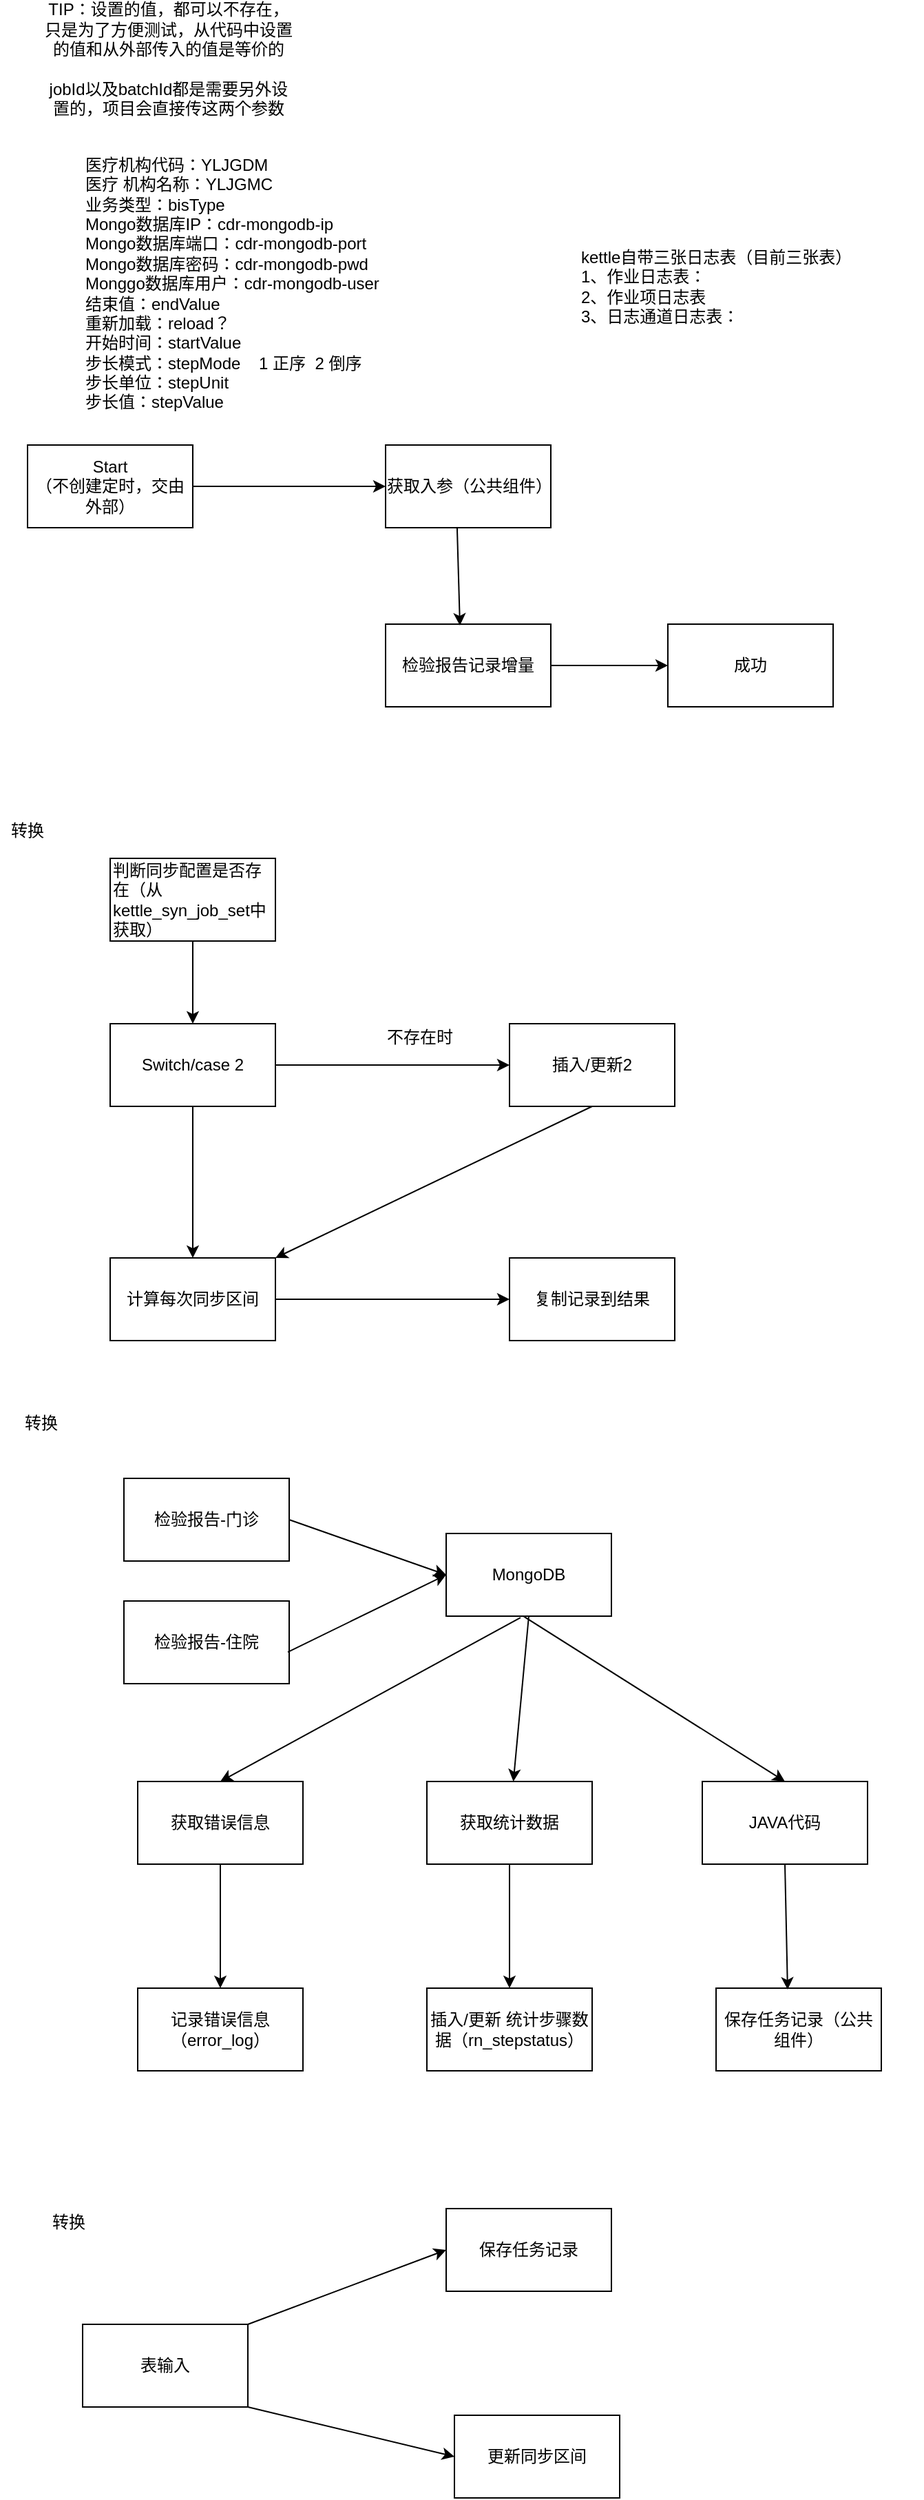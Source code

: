 <mxfile version="14.4.3" type="github">
  <diagram id="hsp45zCafMfucEhCnzqF" name="第 1 页">
    <mxGraphModel dx="1422" dy="772" grid="1" gridSize="10" guides="1" tooltips="1" connect="1" arrows="1" fold="1" page="1" pageScale="1" pageWidth="827" pageHeight="1169" math="0" shadow="0">
      <root>
        <mxCell id="0" />
        <mxCell id="1" parent="0" />
        <mxCell id="e3TSedbUCMiVldoPXaUA-3" style="edgeStyle=orthogonalEdgeStyle;rounded=0;orthogonalLoop=1;jettySize=auto;html=1;" edge="1" parent="1" source="e3TSedbUCMiVldoPXaUA-1" target="e3TSedbUCMiVldoPXaUA-2">
          <mxGeometry relative="1" as="geometry" />
        </mxCell>
        <mxCell id="e3TSedbUCMiVldoPXaUA-1" value="Start&lt;br&gt;（不创建定时，交由外部）" style="rounded=0;whiteSpace=wrap;html=1;" vertex="1" parent="1">
          <mxGeometry x="50" y="330" width="120" height="60" as="geometry" />
        </mxCell>
        <mxCell id="e3TSedbUCMiVldoPXaUA-2" value="获取入参（公共组件）" style="rounded=0;whiteSpace=wrap;html=1;" vertex="1" parent="1">
          <mxGeometry x="310" y="330" width="120" height="60" as="geometry" />
        </mxCell>
        <mxCell id="e3TSedbUCMiVldoPXaUA-4" value="医疗机构代码：YLJGDM&lt;br&gt;医疗 机构名称：YLJGMC&lt;br&gt;业务类型：bisType&lt;br&gt;Mongo数据库IP：cdr-mongodb-ip&lt;br&gt;Mongo数据库端口：cdr-mongodb-port&lt;br&gt;Mongo数据库密码：cdr-mongodb-pwd&lt;br&gt;&lt;div&gt;&lt;span&gt;Monggo数据库用户：cdr-mongodb-user&lt;/span&gt;&lt;/div&gt;&lt;div&gt;结束值：endValue&lt;/div&gt;&lt;div&gt;重新加载：reload？&lt;/div&gt;&lt;div&gt;开始时间：startValue&lt;/div&gt;&lt;div&gt;步长模式：stepMode&amp;nbsp; &amp;nbsp; 1 正序&amp;nbsp; 2 倒序&lt;/div&gt;&lt;div&gt;步长单位：stepUnit&lt;/div&gt;&lt;div&gt;步长值：stepValue&lt;/div&gt;&lt;div&gt;&lt;br&gt;&lt;/div&gt;" style="text;html=1;strokeColor=none;fillColor=none;align=left;verticalAlign=middle;whiteSpace=wrap;rounded=0;" vertex="1" parent="1">
          <mxGeometry x="90" y="90" width="260" height="260" as="geometry" />
        </mxCell>
        <mxCell id="e3TSedbUCMiVldoPXaUA-5" value="kettle自带三张日志表（目前三张表）&lt;br&gt;&lt;div&gt;&lt;span&gt;1、作业日志表：&lt;/span&gt;&lt;/div&gt;&lt;div&gt;&lt;span&gt;2、作业项日志表&lt;/span&gt;&lt;/div&gt;&lt;div&gt;&lt;span&gt;3、日志通道日志表：&lt;/span&gt;&lt;/div&gt;" style="text;html=1;strokeColor=none;fillColor=none;align=left;verticalAlign=middle;whiteSpace=wrap;rounded=0;" vertex="1" parent="1">
          <mxGeometry x="450" y="120" width="250" height="190" as="geometry" />
        </mxCell>
        <mxCell id="e3TSedbUCMiVldoPXaUA-6" value="转换" style="text;html=1;strokeColor=none;fillColor=none;align=center;verticalAlign=middle;whiteSpace=wrap;rounded=0;" vertex="1" parent="1">
          <mxGeometry x="30" y="600" width="40" height="20" as="geometry" />
        </mxCell>
        <mxCell id="e3TSedbUCMiVldoPXaUA-9" style="edgeStyle=orthogonalEdgeStyle;rounded=0;orthogonalLoop=1;jettySize=auto;html=1;entryX=0.5;entryY=0;entryDx=0;entryDy=0;" edge="1" parent="1" source="e3TSedbUCMiVldoPXaUA-7" target="e3TSedbUCMiVldoPXaUA-8">
          <mxGeometry relative="1" as="geometry" />
        </mxCell>
        <mxCell id="e3TSedbUCMiVldoPXaUA-7" value="判断同步配置是否存在（从kettle_syn_job_set中获取）" style="rounded=0;whiteSpace=wrap;html=1;align=left;" vertex="1" parent="1">
          <mxGeometry x="110" y="630" width="120" height="60" as="geometry" />
        </mxCell>
        <mxCell id="e3TSedbUCMiVldoPXaUA-12" style="edgeStyle=orthogonalEdgeStyle;rounded=0;orthogonalLoop=1;jettySize=auto;html=1;entryX=0;entryY=0.5;entryDx=0;entryDy=0;" edge="1" parent="1" source="e3TSedbUCMiVldoPXaUA-8" target="e3TSedbUCMiVldoPXaUA-11">
          <mxGeometry relative="1" as="geometry" />
        </mxCell>
        <mxCell id="e3TSedbUCMiVldoPXaUA-15" style="edgeStyle=orthogonalEdgeStyle;rounded=0;orthogonalLoop=1;jettySize=auto;html=1;" edge="1" parent="1" source="e3TSedbUCMiVldoPXaUA-8" target="e3TSedbUCMiVldoPXaUA-14">
          <mxGeometry relative="1" as="geometry" />
        </mxCell>
        <mxCell id="e3TSedbUCMiVldoPXaUA-8" value="Switch/case 2" style="rounded=0;whiteSpace=wrap;html=1;align=center;" vertex="1" parent="1">
          <mxGeometry x="110" y="750" width="120" height="60" as="geometry" />
        </mxCell>
        <mxCell id="e3TSedbUCMiVldoPXaUA-11" value="插入/更新2" style="rounded=0;whiteSpace=wrap;html=1;align=center;" vertex="1" parent="1">
          <mxGeometry x="400" y="750" width="120" height="60" as="geometry" />
        </mxCell>
        <mxCell id="e3TSedbUCMiVldoPXaUA-13" value="不存在时" style="text;html=1;strokeColor=none;fillColor=none;align=center;verticalAlign=middle;whiteSpace=wrap;rounded=0;" vertex="1" parent="1">
          <mxGeometry x="300" y="750" width="70" height="20" as="geometry" />
        </mxCell>
        <mxCell id="e3TSedbUCMiVldoPXaUA-17" style="edgeStyle=orthogonalEdgeStyle;rounded=0;orthogonalLoop=1;jettySize=auto;html=1;entryX=0;entryY=0.5;entryDx=0;entryDy=0;" edge="1" parent="1" source="e3TSedbUCMiVldoPXaUA-14" target="e3TSedbUCMiVldoPXaUA-16">
          <mxGeometry relative="1" as="geometry" />
        </mxCell>
        <mxCell id="e3TSedbUCMiVldoPXaUA-14" value="计算每次同步区间" style="rounded=0;whiteSpace=wrap;html=1;align=center;" vertex="1" parent="1">
          <mxGeometry x="110" y="920" width="120" height="60" as="geometry" />
        </mxCell>
        <mxCell id="e3TSedbUCMiVldoPXaUA-16" value="复制记录到结果" style="rounded=0;whiteSpace=wrap;html=1;align=center;" vertex="1" parent="1">
          <mxGeometry x="400" y="920" width="120" height="60" as="geometry" />
        </mxCell>
        <mxCell id="e3TSedbUCMiVldoPXaUA-19" value="" style="endArrow=classic;html=1;entryX=1;entryY=0;entryDx=0;entryDy=0;exitX=0.5;exitY=1;exitDx=0;exitDy=0;" edge="1" parent="1" source="e3TSedbUCMiVldoPXaUA-11" target="e3TSedbUCMiVldoPXaUA-14">
          <mxGeometry width="50" height="50" relative="1" as="geometry">
            <mxPoint x="390" y="660" as="sourcePoint" />
            <mxPoint x="440" y="610" as="targetPoint" />
          </mxGeometry>
        </mxCell>
        <mxCell id="e3TSedbUCMiVldoPXaUA-23" style="edgeStyle=orthogonalEdgeStyle;rounded=0;orthogonalLoop=1;jettySize=auto;html=1;entryX=0;entryY=0.5;entryDx=0;entryDy=0;" edge="1" parent="1" source="e3TSedbUCMiVldoPXaUA-20" target="e3TSedbUCMiVldoPXaUA-22">
          <mxGeometry relative="1" as="geometry" />
        </mxCell>
        <mxCell id="e3TSedbUCMiVldoPXaUA-20" value="检验报告记录增量" style="rounded=0;whiteSpace=wrap;html=1;align=center;" vertex="1" parent="1">
          <mxGeometry x="310" y="460" width="120" height="60" as="geometry" />
        </mxCell>
        <mxCell id="e3TSedbUCMiVldoPXaUA-21" value="" style="endArrow=classic;html=1;exitX=0.433;exitY=1;exitDx=0;exitDy=0;exitPerimeter=0;entryX=0.45;entryY=0.017;entryDx=0;entryDy=0;entryPerimeter=0;" edge="1" parent="1" source="e3TSedbUCMiVldoPXaUA-2" target="e3TSedbUCMiVldoPXaUA-20">
          <mxGeometry width="50" height="50" relative="1" as="geometry">
            <mxPoint x="390" y="660" as="sourcePoint" />
            <mxPoint x="440" y="610" as="targetPoint" />
          </mxGeometry>
        </mxCell>
        <mxCell id="e3TSedbUCMiVldoPXaUA-22" value="成功" style="rounded=0;whiteSpace=wrap;html=1;align=center;" vertex="1" parent="1">
          <mxGeometry x="515" y="460" width="120" height="60" as="geometry" />
        </mxCell>
        <mxCell id="e3TSedbUCMiVldoPXaUA-24" value="转换" style="text;html=1;strokeColor=none;fillColor=none;align=center;verticalAlign=middle;whiteSpace=wrap;rounded=0;" vertex="1" parent="1">
          <mxGeometry x="40" y="1030" width="40" height="20" as="geometry" />
        </mxCell>
        <mxCell id="e3TSedbUCMiVldoPXaUA-25" value="检验报告-门诊" style="rounded=0;whiteSpace=wrap;html=1;align=center;" vertex="1" parent="1">
          <mxGeometry x="120" y="1080" width="120" height="60" as="geometry" />
        </mxCell>
        <mxCell id="e3TSedbUCMiVldoPXaUA-26" value="检验报告-住院" style="rounded=0;whiteSpace=wrap;html=1;align=center;" vertex="1" parent="1">
          <mxGeometry x="120" y="1169" width="120" height="60" as="geometry" />
        </mxCell>
        <mxCell id="e3TSedbUCMiVldoPXaUA-27" value="MongoDB" style="rounded=0;whiteSpace=wrap;html=1;align=center;" vertex="1" parent="1">
          <mxGeometry x="354" y="1120" width="120" height="60" as="geometry" />
        </mxCell>
        <mxCell id="e3TSedbUCMiVldoPXaUA-28" value="" style="endArrow=classic;html=1;exitX=1;exitY=0.5;exitDx=0;exitDy=0;entryX=0;entryY=0.5;entryDx=0;entryDy=0;" edge="1" parent="1" source="e3TSedbUCMiVldoPXaUA-25" target="e3TSedbUCMiVldoPXaUA-27">
          <mxGeometry width="50" height="50" relative="1" as="geometry">
            <mxPoint x="390" y="1080" as="sourcePoint" />
            <mxPoint x="440" y="1030" as="targetPoint" />
          </mxGeometry>
        </mxCell>
        <mxCell id="e3TSedbUCMiVldoPXaUA-29" value="" style="endArrow=classic;html=1;exitX=0.992;exitY=0.617;exitDx=0;exitDy=0;entryX=0;entryY=0.5;entryDx=0;entryDy=0;exitPerimeter=0;" edge="1" parent="1" source="e3TSedbUCMiVldoPXaUA-26" target="e3TSedbUCMiVldoPXaUA-27">
          <mxGeometry width="50" height="50" relative="1" as="geometry">
            <mxPoint x="250" y="1120" as="sourcePoint" />
            <mxPoint x="364" y="1160" as="targetPoint" />
          </mxGeometry>
        </mxCell>
        <mxCell id="e3TSedbUCMiVldoPXaUA-30" value="获取错误信息" style="rounded=0;whiteSpace=wrap;html=1;align=center;" vertex="1" parent="1">
          <mxGeometry x="130" y="1300" width="120" height="60" as="geometry" />
        </mxCell>
        <mxCell id="e3TSedbUCMiVldoPXaUA-31" value="" style="endArrow=classic;html=1;entryX=0.5;entryY=0;entryDx=0;entryDy=0;exitX=0.45;exitY=1.017;exitDx=0;exitDy=0;exitPerimeter=0;" edge="1" parent="1" source="e3TSedbUCMiVldoPXaUA-27" target="e3TSedbUCMiVldoPXaUA-30">
          <mxGeometry width="50" height="50" relative="1" as="geometry">
            <mxPoint x="390" y="1080" as="sourcePoint" />
            <mxPoint x="440" y="1030" as="targetPoint" />
          </mxGeometry>
        </mxCell>
        <mxCell id="e3TSedbUCMiVldoPXaUA-32" value="记录错误信息&lt;br&gt;（error_log）" style="rounded=0;whiteSpace=wrap;html=1;align=center;" vertex="1" parent="1">
          <mxGeometry x="130" y="1450" width="120" height="60" as="geometry" />
        </mxCell>
        <mxCell id="e3TSedbUCMiVldoPXaUA-33" value="" style="endArrow=classic;html=1;entryX=0.5;entryY=0;entryDx=0;entryDy=0;exitX=0.5;exitY=1;exitDx=0;exitDy=0;" edge="1" parent="1" source="e3TSedbUCMiVldoPXaUA-30" target="e3TSedbUCMiVldoPXaUA-32">
          <mxGeometry width="50" height="50" relative="1" as="geometry">
            <mxPoint x="418" y="1191.02" as="sourcePoint" />
            <mxPoint x="200" y="1310" as="targetPoint" />
          </mxGeometry>
        </mxCell>
        <mxCell id="e3TSedbUCMiVldoPXaUA-34" value="获取统计数据" style="rounded=0;whiteSpace=wrap;html=1;align=center;" vertex="1" parent="1">
          <mxGeometry x="340" y="1300" width="120" height="60" as="geometry" />
        </mxCell>
        <mxCell id="e3TSedbUCMiVldoPXaUA-35" value="插入/更新 统计步骤数据（rn_stepstatus）" style="rounded=0;whiteSpace=wrap;html=1;align=center;" vertex="1" parent="1">
          <mxGeometry x="340" y="1450" width="120" height="60" as="geometry" />
        </mxCell>
        <mxCell id="e3TSedbUCMiVldoPXaUA-38" value="" style="endArrow=classic;html=1;entryX=0.5;entryY=0;entryDx=0;entryDy=0;exitX=0.5;exitY=1;exitDx=0;exitDy=0;" edge="1" parent="1" source="e3TSedbUCMiVldoPXaUA-34" target="e3TSedbUCMiVldoPXaUA-35">
          <mxGeometry width="50" height="50" relative="1" as="geometry">
            <mxPoint x="200" y="1370" as="sourcePoint" />
            <mxPoint x="200" y="1460" as="targetPoint" />
          </mxGeometry>
        </mxCell>
        <mxCell id="e3TSedbUCMiVldoPXaUA-39" value="" style="endArrow=classic;html=1;exitX=0.5;exitY=1;exitDx=0;exitDy=0;" edge="1" parent="1" source="e3TSedbUCMiVldoPXaUA-27" target="e3TSedbUCMiVldoPXaUA-34">
          <mxGeometry width="50" height="50" relative="1" as="geometry">
            <mxPoint x="418" y="1191.02" as="sourcePoint" />
            <mxPoint x="200" y="1310" as="targetPoint" />
          </mxGeometry>
        </mxCell>
        <mxCell id="e3TSedbUCMiVldoPXaUA-40" value="JAVA代码" style="rounded=0;whiteSpace=wrap;html=1;align=center;" vertex="1" parent="1">
          <mxGeometry x="540" y="1300" width="120" height="60" as="geometry" />
        </mxCell>
        <mxCell id="e3TSedbUCMiVldoPXaUA-41" value="" style="endArrow=classic;html=1;entryX=0.5;entryY=0;entryDx=0;entryDy=0;" edge="1" parent="1" target="e3TSedbUCMiVldoPXaUA-40">
          <mxGeometry width="50" height="50" relative="1" as="geometry">
            <mxPoint x="410" y="1180" as="sourcePoint" />
            <mxPoint x="412.8" y="1310" as="targetPoint" />
          </mxGeometry>
        </mxCell>
        <mxCell id="e3TSedbUCMiVldoPXaUA-42" value="保存任务记录（公共组件）" style="rounded=0;whiteSpace=wrap;html=1;align=center;" vertex="1" parent="1">
          <mxGeometry x="550" y="1450" width="120" height="60" as="geometry" />
        </mxCell>
        <mxCell id="e3TSedbUCMiVldoPXaUA-43" value="" style="endArrow=classic;html=1;entryX=0.433;entryY=0.017;entryDx=0;entryDy=0;exitX=0.5;exitY=1;exitDx=0;exitDy=0;entryPerimeter=0;" edge="1" parent="1" source="e3TSedbUCMiVldoPXaUA-40" target="e3TSedbUCMiVldoPXaUA-42">
          <mxGeometry width="50" height="50" relative="1" as="geometry">
            <mxPoint x="410" y="1370" as="sourcePoint" />
            <mxPoint x="410" y="1460" as="targetPoint" />
          </mxGeometry>
        </mxCell>
        <mxCell id="e3TSedbUCMiVldoPXaUA-44" value="转换" style="text;html=1;strokeColor=none;fillColor=none;align=center;verticalAlign=middle;whiteSpace=wrap;rounded=0;" vertex="1" parent="1">
          <mxGeometry x="60" y="1610" width="40" height="20" as="geometry" />
        </mxCell>
        <mxCell id="e3TSedbUCMiVldoPXaUA-45" value="表输入" style="rounded=0;whiteSpace=wrap;html=1;align=center;" vertex="1" parent="1">
          <mxGeometry x="90" y="1694" width="120" height="60" as="geometry" />
        </mxCell>
        <mxCell id="e3TSedbUCMiVldoPXaUA-46" value="保存任务记录" style="rounded=0;whiteSpace=wrap;html=1;align=center;" vertex="1" parent="1">
          <mxGeometry x="354" y="1610" width="120" height="60" as="geometry" />
        </mxCell>
        <mxCell id="e3TSedbUCMiVldoPXaUA-47" value="" style="endArrow=classic;html=1;exitX=1;exitY=0;exitDx=0;exitDy=0;entryX=0;entryY=0.5;entryDx=0;entryDy=0;" edge="1" parent="1" source="e3TSedbUCMiVldoPXaUA-45" target="e3TSedbUCMiVldoPXaUA-46">
          <mxGeometry width="50" height="50" relative="1" as="geometry">
            <mxPoint x="390" y="1580" as="sourcePoint" />
            <mxPoint x="440" y="1530" as="targetPoint" />
          </mxGeometry>
        </mxCell>
        <mxCell id="e3TSedbUCMiVldoPXaUA-48" value="更新同步区间" style="rounded=0;whiteSpace=wrap;html=1;align=center;" vertex="1" parent="1">
          <mxGeometry x="360" y="1760" width="120" height="60" as="geometry" />
        </mxCell>
        <mxCell id="e3TSedbUCMiVldoPXaUA-49" value="" style="endArrow=classic;html=1;exitX=1;exitY=1;exitDx=0;exitDy=0;entryX=0;entryY=0.5;entryDx=0;entryDy=0;" edge="1" parent="1" source="e3TSedbUCMiVldoPXaUA-45" target="e3TSedbUCMiVldoPXaUA-48">
          <mxGeometry width="50" height="50" relative="1" as="geometry">
            <mxPoint x="220" y="1704" as="sourcePoint" />
            <mxPoint x="364" y="1650" as="targetPoint" />
          </mxGeometry>
        </mxCell>
        <mxCell id="e3TSedbUCMiVldoPXaUA-51" value="TIP：设置的值，都可以不存在，只是为了方便测试，从代码中设置的值和从外部传入的值是等价的&lt;br&gt;&lt;br&gt;jobId以及batchId都是需要另外设置的，项目会直接传这两个参数" style="text;html=1;strokeColor=none;fillColor=none;align=center;verticalAlign=middle;whiteSpace=wrap;rounded=0;" vertex="1" parent="1">
          <mxGeometry x="60" y="40" width="185" height="20" as="geometry" />
        </mxCell>
      </root>
    </mxGraphModel>
  </diagram>
</mxfile>
